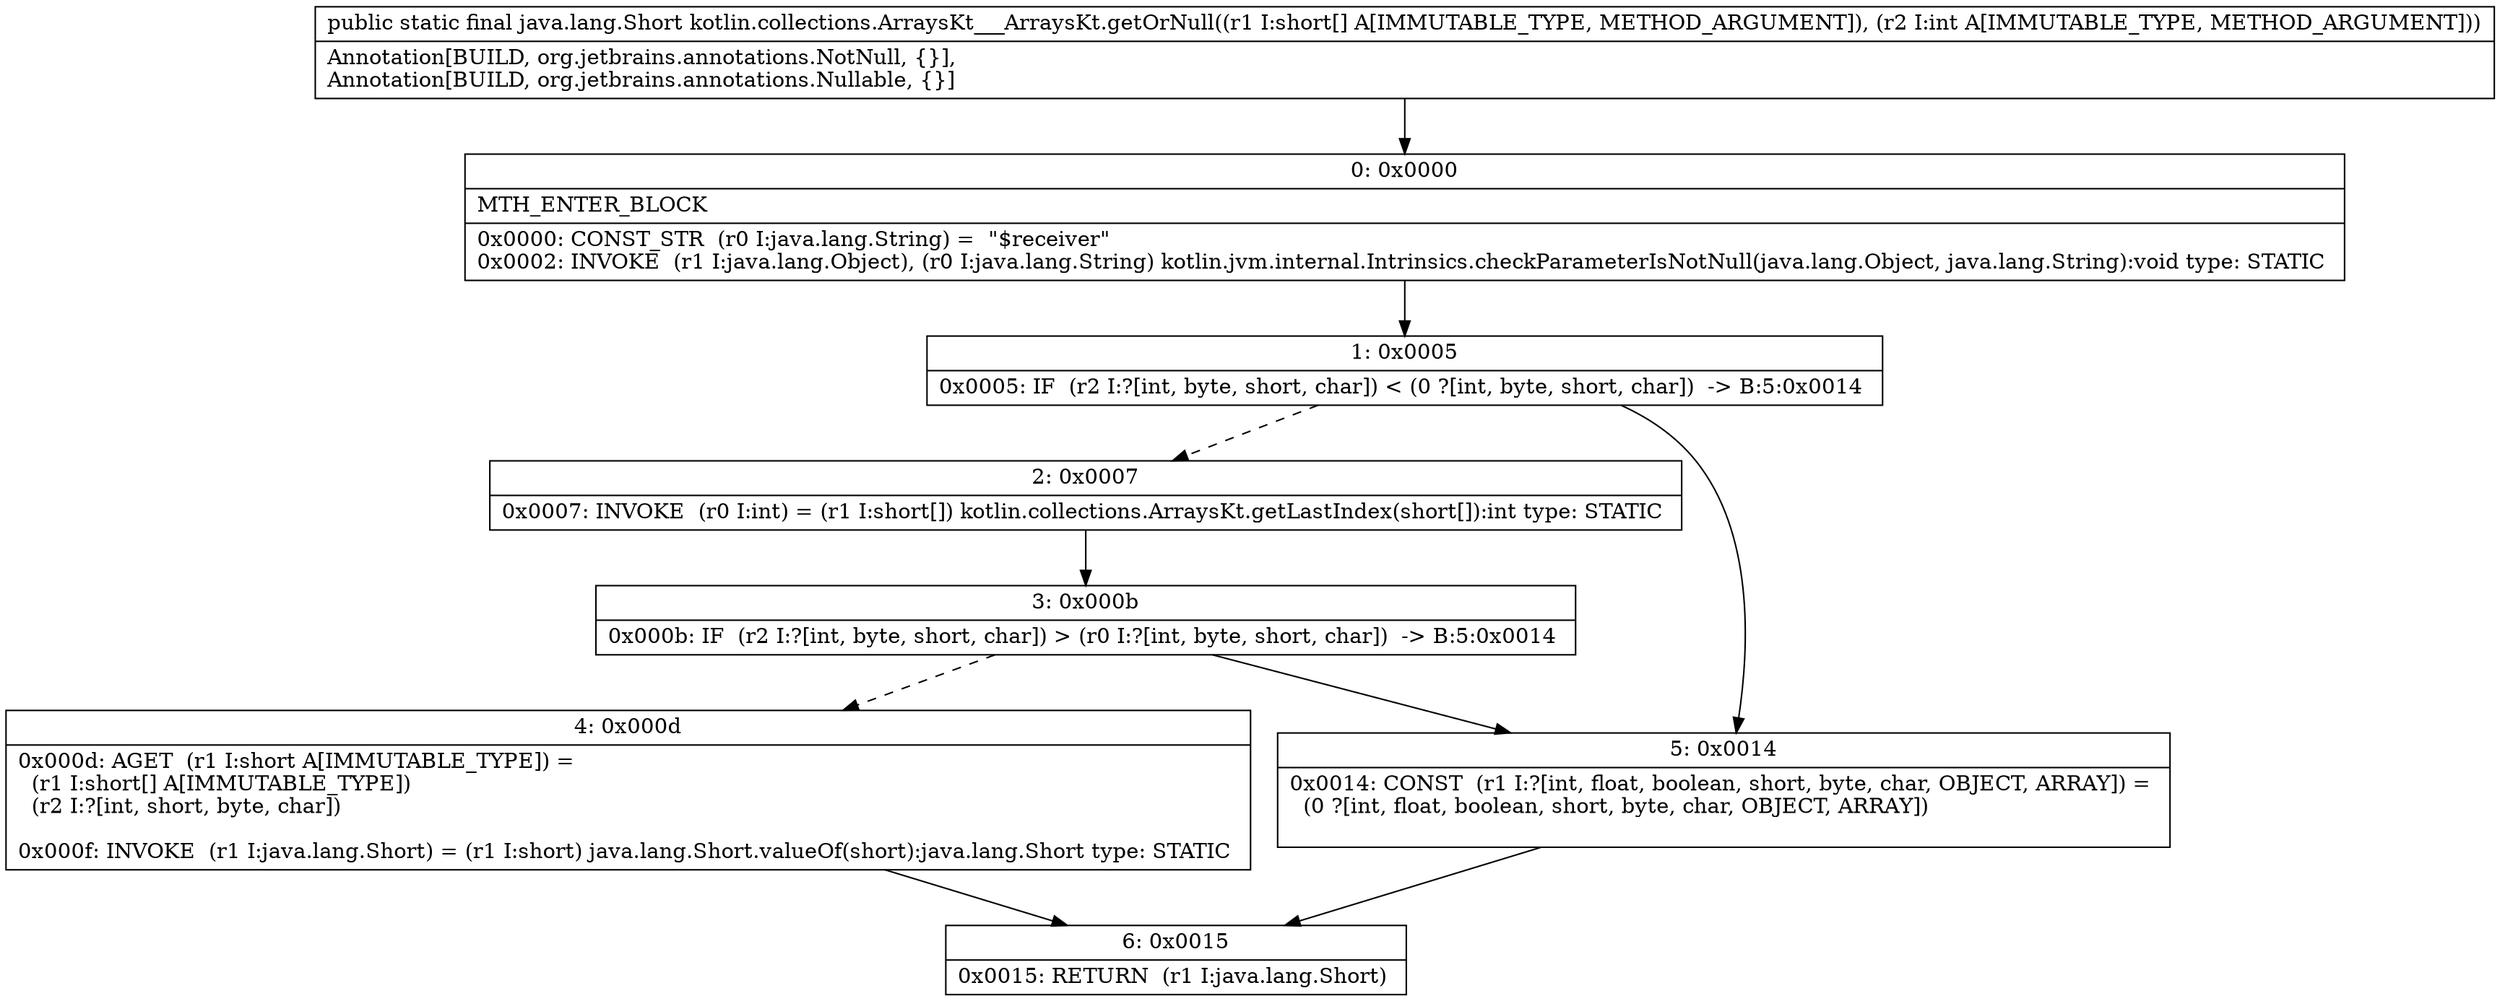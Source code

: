 digraph "CFG forkotlin.collections.ArraysKt___ArraysKt.getOrNull([SI)Ljava\/lang\/Short;" {
Node_0 [shape=record,label="{0\:\ 0x0000|MTH_ENTER_BLOCK\l|0x0000: CONST_STR  (r0 I:java.lang.String) =  \"$receiver\" \l0x0002: INVOKE  (r1 I:java.lang.Object), (r0 I:java.lang.String) kotlin.jvm.internal.Intrinsics.checkParameterIsNotNull(java.lang.Object, java.lang.String):void type: STATIC \l}"];
Node_1 [shape=record,label="{1\:\ 0x0005|0x0005: IF  (r2 I:?[int, byte, short, char]) \< (0 ?[int, byte, short, char])  \-\> B:5:0x0014 \l}"];
Node_2 [shape=record,label="{2\:\ 0x0007|0x0007: INVOKE  (r0 I:int) = (r1 I:short[]) kotlin.collections.ArraysKt.getLastIndex(short[]):int type: STATIC \l}"];
Node_3 [shape=record,label="{3\:\ 0x000b|0x000b: IF  (r2 I:?[int, byte, short, char]) \> (r0 I:?[int, byte, short, char])  \-\> B:5:0x0014 \l}"];
Node_4 [shape=record,label="{4\:\ 0x000d|0x000d: AGET  (r1 I:short A[IMMUTABLE_TYPE]) = \l  (r1 I:short[] A[IMMUTABLE_TYPE])\l  (r2 I:?[int, short, byte, char])\l \l0x000f: INVOKE  (r1 I:java.lang.Short) = (r1 I:short) java.lang.Short.valueOf(short):java.lang.Short type: STATIC \l}"];
Node_5 [shape=record,label="{5\:\ 0x0014|0x0014: CONST  (r1 I:?[int, float, boolean, short, byte, char, OBJECT, ARRAY]) = \l  (0 ?[int, float, boolean, short, byte, char, OBJECT, ARRAY])\l \l}"];
Node_6 [shape=record,label="{6\:\ 0x0015|0x0015: RETURN  (r1 I:java.lang.Short) \l}"];
MethodNode[shape=record,label="{public static final java.lang.Short kotlin.collections.ArraysKt___ArraysKt.getOrNull((r1 I:short[] A[IMMUTABLE_TYPE, METHOD_ARGUMENT]), (r2 I:int A[IMMUTABLE_TYPE, METHOD_ARGUMENT]))  | Annotation[BUILD, org.jetbrains.annotations.NotNull, \{\}], \lAnnotation[BUILD, org.jetbrains.annotations.Nullable, \{\}]\l}"];
MethodNode -> Node_0;
Node_0 -> Node_1;
Node_1 -> Node_2[style=dashed];
Node_1 -> Node_5;
Node_2 -> Node_3;
Node_3 -> Node_4[style=dashed];
Node_3 -> Node_5;
Node_4 -> Node_6;
Node_5 -> Node_6;
}

